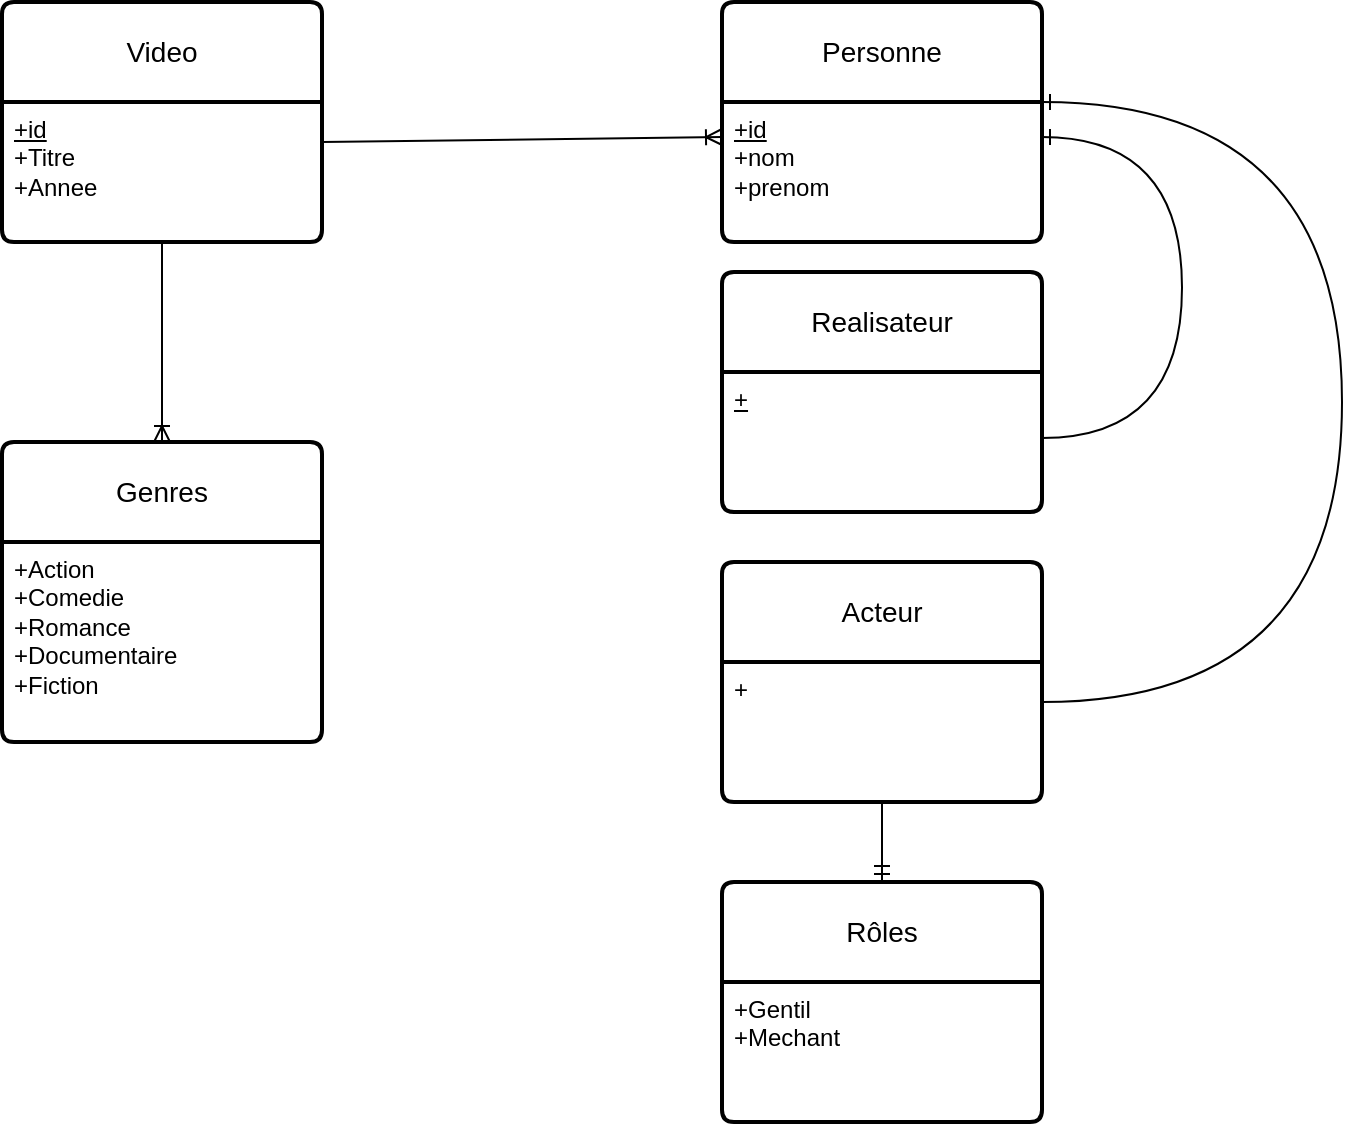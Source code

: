 <mxfile version="22.0.2" type="github">
  <diagram id="R2lEEEUBdFMjLlhIrx00" name="Page-1">
    <mxGraphModel dx="743" dy="1629" grid="1" gridSize="10" guides="1" tooltips="1" connect="1" arrows="1" fold="1" page="1" pageScale="1" pageWidth="850" pageHeight="1100" math="0" shadow="0" extFonts="Permanent Marker^https://fonts.googleapis.com/css?family=Permanent+Marker">
      <root>
        <mxCell id="0" />
        <mxCell id="1" parent="0" />
        <mxCell id="nduM_owJppZvK7B70Yxm-2" value="Rôles" style="swimlane;childLayout=stackLayout;horizontal=1;startSize=50;horizontalStack=0;rounded=1;fontSize=14;fontStyle=0;strokeWidth=2;resizeParent=0;resizeLast=1;shadow=0;dashed=0;align=center;arcSize=4;whiteSpace=wrap;html=1;" vertex="1" parent="1">
          <mxGeometry x="480" y="400" width="160" height="120" as="geometry" />
        </mxCell>
        <mxCell id="nduM_owJppZvK7B70Yxm-3" value="+Gentil&lt;br&gt;+Mechant" style="align=left;strokeColor=none;fillColor=none;spacingLeft=4;fontSize=12;verticalAlign=top;resizable=0;rotatable=0;part=1;html=1;" vertex="1" parent="nduM_owJppZvK7B70Yxm-2">
          <mxGeometry y="50" width="160" height="70" as="geometry" />
        </mxCell>
        <mxCell id="nduM_owJppZvK7B70Yxm-4" value="Genres" style="swimlane;childLayout=stackLayout;horizontal=1;startSize=50;horizontalStack=0;rounded=1;fontSize=14;fontStyle=0;strokeWidth=2;resizeParent=0;resizeLast=1;shadow=0;dashed=0;align=center;arcSize=4;whiteSpace=wrap;html=1;" vertex="1" parent="1">
          <mxGeometry x="120" y="180" width="160" height="150" as="geometry" />
        </mxCell>
        <mxCell id="nduM_owJppZvK7B70Yxm-5" value="+Action&lt;br&gt;+Comedie&lt;br&gt;+Romance&lt;br&gt;+Documentaire&lt;br&gt;+Fiction" style="align=left;strokeColor=none;fillColor=none;spacingLeft=4;fontSize=12;verticalAlign=top;resizable=0;rotatable=0;part=1;html=1;" vertex="1" parent="nduM_owJppZvK7B70Yxm-4">
          <mxGeometry y="50" width="160" height="100" as="geometry" />
        </mxCell>
        <mxCell id="nduM_owJppZvK7B70Yxm-9" style="edgeStyle=orthogonalEdgeStyle;rounded=0;orthogonalLoop=1;jettySize=auto;html=1;exitX=0.5;exitY=1;exitDx=0;exitDy=0;" edge="1" parent="nduM_owJppZvK7B70Yxm-4" source="nduM_owJppZvK7B70Yxm-5" target="nduM_owJppZvK7B70Yxm-5">
          <mxGeometry relative="1" as="geometry" />
        </mxCell>
        <mxCell id="nduM_owJppZvK7B70Yxm-10" value="Video" style="swimlane;childLayout=stackLayout;horizontal=1;startSize=50;horizontalStack=0;rounded=1;fontSize=14;fontStyle=0;strokeWidth=2;resizeParent=0;resizeLast=1;shadow=0;dashed=0;align=center;arcSize=4;whiteSpace=wrap;html=1;" vertex="1" parent="1">
          <mxGeometry x="120" y="-40" width="160" height="120" as="geometry" />
        </mxCell>
        <mxCell id="nduM_owJppZvK7B70Yxm-11" value="&lt;u&gt;+id&lt;/u&gt;&lt;br&gt;+Titre&lt;br&gt;+Annee" style="align=left;strokeColor=none;fillColor=none;spacingLeft=4;fontSize=12;verticalAlign=top;resizable=0;rotatable=0;part=1;html=1;" vertex="1" parent="nduM_owJppZvK7B70Yxm-10">
          <mxGeometry y="50" width="160" height="70" as="geometry" />
        </mxCell>
        <mxCell id="nduM_owJppZvK7B70Yxm-12" value="Acteur" style="swimlane;childLayout=stackLayout;horizontal=1;startSize=50;horizontalStack=0;rounded=1;fontSize=14;fontStyle=0;strokeWidth=2;resizeParent=0;resizeLast=1;shadow=0;dashed=0;align=center;arcSize=4;whiteSpace=wrap;html=1;" vertex="1" parent="1">
          <mxGeometry x="480" y="240" width="160" height="120" as="geometry" />
        </mxCell>
        <mxCell id="nduM_owJppZvK7B70Yxm-13" value="+" style="align=left;strokeColor=none;fillColor=none;spacingLeft=4;fontSize=12;verticalAlign=top;resizable=0;rotatable=0;part=1;html=1;" vertex="1" parent="nduM_owJppZvK7B70Yxm-12">
          <mxGeometry y="50" width="160" height="70" as="geometry" />
        </mxCell>
        <mxCell id="nduM_owJppZvK7B70Yxm-14" value="Realisateur" style="swimlane;childLayout=stackLayout;horizontal=1;startSize=50;horizontalStack=0;rounded=1;fontSize=14;fontStyle=0;strokeWidth=2;resizeParent=0;resizeLast=1;shadow=0;dashed=0;align=center;arcSize=4;whiteSpace=wrap;html=1;" vertex="1" parent="1">
          <mxGeometry x="480" y="95" width="160" height="120" as="geometry" />
        </mxCell>
        <mxCell id="nduM_owJppZvK7B70Yxm-15" value="&lt;u&gt;+&lt;/u&gt;" style="align=left;strokeColor=none;fillColor=none;spacingLeft=4;fontSize=12;verticalAlign=top;resizable=0;rotatable=0;part=1;html=1;" vertex="1" parent="nduM_owJppZvK7B70Yxm-14">
          <mxGeometry y="50" width="160" height="70" as="geometry" />
        </mxCell>
        <mxCell id="nduM_owJppZvK7B70Yxm-16" value="Personne" style="swimlane;childLayout=stackLayout;horizontal=1;startSize=50;horizontalStack=0;rounded=1;fontSize=14;fontStyle=0;strokeWidth=2;resizeParent=0;resizeLast=1;shadow=0;dashed=0;align=center;arcSize=4;whiteSpace=wrap;html=1;" vertex="1" parent="1">
          <mxGeometry x="480" y="-40" width="160" height="120" as="geometry" />
        </mxCell>
        <mxCell id="nduM_owJppZvK7B70Yxm-17" value="&lt;u&gt;+id&lt;/u&gt;&lt;br&gt;+nom&lt;br&gt;+prenom" style="align=left;strokeColor=none;fillColor=none;spacingLeft=4;fontSize=12;verticalAlign=top;resizable=0;rotatable=0;part=1;html=1;" vertex="1" parent="nduM_owJppZvK7B70Yxm-16">
          <mxGeometry y="50" width="160" height="70" as="geometry" />
        </mxCell>
        <mxCell id="nduM_owJppZvK7B70Yxm-24" value="" style="edgeStyle=orthogonalEdgeStyle;fontSize=12;html=1;endArrow=ERone;endFill=1;rounded=0;curved=1;entryX=1;entryY=0.25;entryDx=0;entryDy=0;" edge="1" parent="1" source="nduM_owJppZvK7B70Yxm-15" target="nduM_owJppZvK7B70Yxm-17">
          <mxGeometry width="100" height="100" relative="1" as="geometry">
            <mxPoint x="390" y="245" as="sourcePoint" />
            <mxPoint x="780" y="40" as="targetPoint" />
            <Array as="points">
              <mxPoint x="710" y="178" />
              <mxPoint x="710" y="28" />
            </Array>
          </mxGeometry>
        </mxCell>
        <mxCell id="nduM_owJppZvK7B70Yxm-25" value="" style="edgeStyle=orthogonalEdgeStyle;fontSize=12;html=1;endArrow=ERone;endFill=1;rounded=0;curved=1;entryX=1;entryY=0.25;entryDx=0;entryDy=0;exitX=1;exitY=0;exitDx=0;exitDy=0;" edge="1" parent="1">
          <mxGeometry width="100" height="100" relative="1" as="geometry">
            <mxPoint x="640" y="310" as="sourcePoint" />
            <mxPoint x="640" y="10" as="targetPoint" />
            <Array as="points">
              <mxPoint x="790" y="310" />
              <mxPoint x="790" y="10" />
            </Array>
          </mxGeometry>
        </mxCell>
        <mxCell id="nduM_owJppZvK7B70Yxm-26" value="" style="fontSize=12;html=1;endArrow=ERmandOne;rounded=0;entryX=0.5;entryY=0;entryDx=0;entryDy=0;" edge="1" parent="1" source="nduM_owJppZvK7B70Yxm-13" target="nduM_owJppZvK7B70Yxm-2">
          <mxGeometry width="100" height="100" relative="1" as="geometry">
            <mxPoint x="420" y="350" as="sourcePoint" />
            <mxPoint x="570" y="400" as="targetPoint" />
          </mxGeometry>
        </mxCell>
        <mxCell id="nduM_owJppZvK7B70Yxm-29" value="" style="fontSize=12;html=1;endArrow=ERoneToMany;rounded=0;entryX=0;entryY=0.25;entryDx=0;entryDy=0;" edge="1" parent="1" target="nduM_owJppZvK7B70Yxm-17">
          <mxGeometry width="100" height="100" relative="1" as="geometry">
            <mxPoint x="280" y="30" as="sourcePoint" />
            <mxPoint x="380" y="-70" as="targetPoint" />
          </mxGeometry>
        </mxCell>
        <mxCell id="nduM_owJppZvK7B70Yxm-31" value="" style="fontSize=12;html=1;endArrow=ERoneToMany;rounded=0;exitX=0.5;exitY=1;exitDx=0;exitDy=0;entryX=0.5;entryY=0;entryDx=0;entryDy=0;" edge="1" parent="1" source="nduM_owJppZvK7B70Yxm-11" target="nduM_owJppZvK7B70Yxm-4">
          <mxGeometry width="100" height="100" relative="1" as="geometry">
            <mxPoint x="290" y="180" as="sourcePoint" />
            <mxPoint x="390" y="80" as="targetPoint" />
          </mxGeometry>
        </mxCell>
      </root>
    </mxGraphModel>
  </diagram>
</mxfile>
